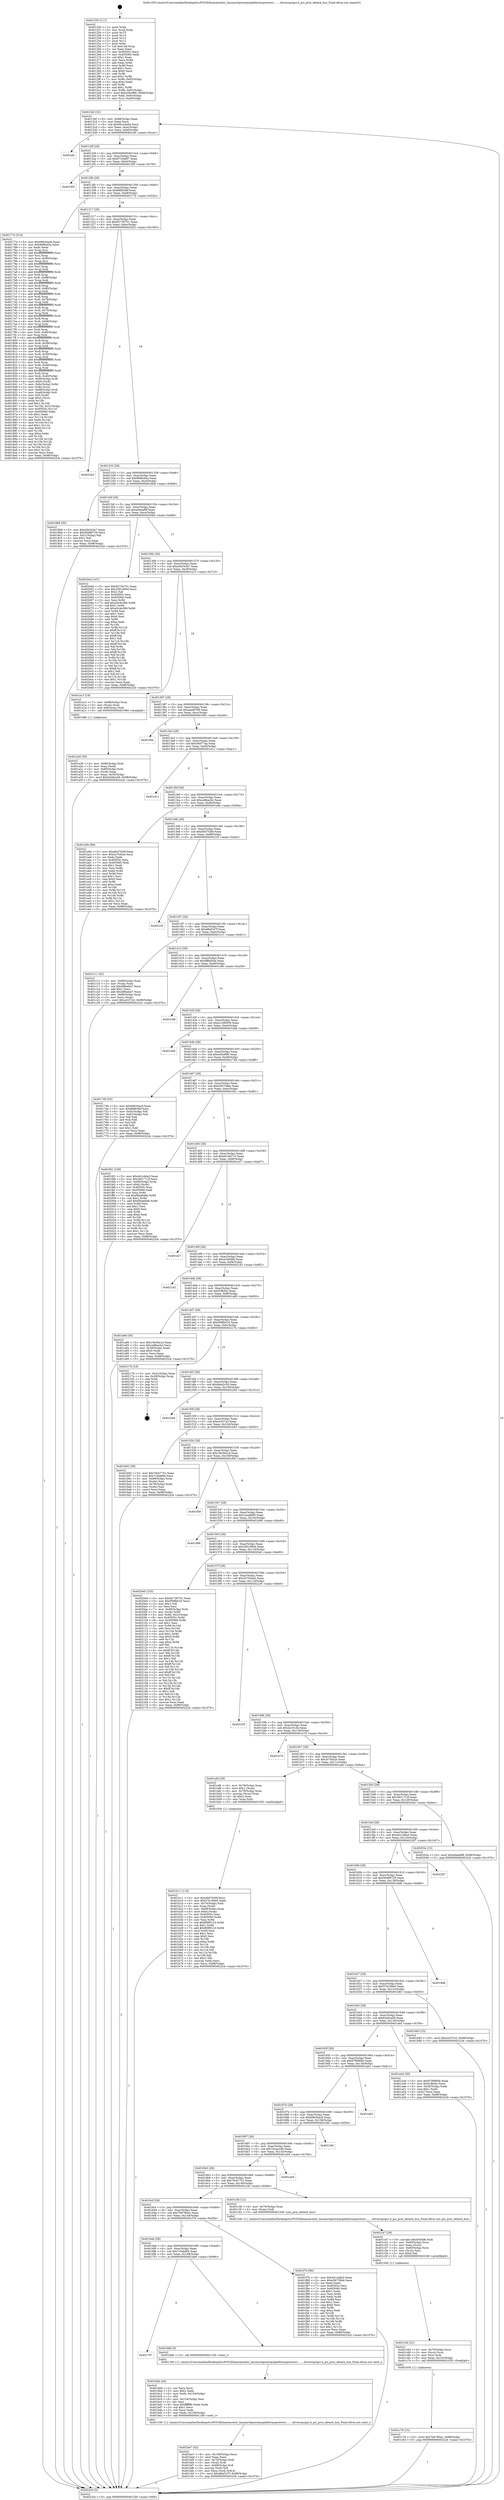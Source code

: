 digraph "0x401250" {
  label = "0x401250 (/mnt/c/Users/mathe/Desktop/tcc/POCII/binaries/extr_linuxarchpowerpcplatformspowernv........driverspcipci.h_pci_proc_detach_bus_Final-ollvm.out::main(0))"
  labelloc = "t"
  node[shape=record]

  Entry [label="",width=0.3,height=0.3,shape=circle,fillcolor=black,style=filled]
  "0x4012bf" [label="{
     0x4012bf [32]\l
     | [instrs]\l
     &nbsp;&nbsp;0x4012bf \<+6\>: mov -0x98(%rbp),%eax\l
     &nbsp;&nbsp;0x4012c5 \<+2\>: mov %eax,%ecx\l
     &nbsp;&nbsp;0x4012c7 \<+6\>: sub $0x84c24a94,%ecx\l
     &nbsp;&nbsp;0x4012cd \<+6\>: mov %eax,-0xac(%rbp)\l
     &nbsp;&nbsp;0x4012d3 \<+6\>: mov %ecx,-0xb0(%rbp)\l
     &nbsp;&nbsp;0x4012d9 \<+6\>: je 0000000000401efc \<main+0xcac\>\l
  }"]
  "0x401efc" [label="{
     0x401efc\l
  }", style=dashed]
  "0x4012df" [label="{
     0x4012df [28]\l
     | [instrs]\l
     &nbsp;&nbsp;0x4012df \<+5\>: jmp 00000000004012e4 \<main+0x94\>\l
     &nbsp;&nbsp;0x4012e4 \<+6\>: mov -0xac(%rbp),%eax\l
     &nbsp;&nbsp;0x4012ea \<+5\>: sub $0x8720a6f7,%eax\l
     &nbsp;&nbsp;0x4012ef \<+6\>: mov %eax,-0xb4(%rbp)\l
     &nbsp;&nbsp;0x4012f5 \<+6\>: je 000000000040195f \<main+0x70f\>\l
  }"]
  Exit [label="",width=0.3,height=0.3,shape=circle,fillcolor=black,style=filled,peripheries=2]
  "0x40195f" [label="{
     0x40195f\l
  }", style=dashed]
  "0x4012fb" [label="{
     0x4012fb [28]\l
     | [instrs]\l
     &nbsp;&nbsp;0x4012fb \<+5\>: jmp 0000000000401300 \<main+0xb0\>\l
     &nbsp;&nbsp;0x401300 \<+6\>: mov -0xac(%rbp),%eax\l
     &nbsp;&nbsp;0x401306 \<+5\>: sub $0x88f63fef,%eax\l
     &nbsp;&nbsp;0x40130b \<+6\>: mov %eax,-0xb8(%rbp)\l
     &nbsp;&nbsp;0x401311 \<+6\>: je 000000000040177e \<main+0x52e\>\l
  }"]
  "0x401c79" [label="{
     0x401c79 [15]\l
     | [instrs]\l
     &nbsp;&nbsp;0x401c79 \<+10\>: movl $0x7b8780a2,-0x98(%rbp)\l
     &nbsp;&nbsp;0x401c83 \<+5\>: jmp 00000000004022cb \<main+0x107b\>\l
  }"]
  "0x40177e" [label="{
     0x40177e [314]\l
     | [instrs]\l
     &nbsp;&nbsp;0x40177e \<+5\>: mov $0x69634ac8,%eax\l
     &nbsp;&nbsp;0x401783 \<+5\>: mov $0x9bf8cb5a,%ecx\l
     &nbsp;&nbsp;0x401788 \<+2\>: xor %edx,%edx\l
     &nbsp;&nbsp;0x40178a \<+3\>: mov %rsp,%rsi\l
     &nbsp;&nbsp;0x40178d \<+4\>: add $0xfffffffffffffff0,%rsi\l
     &nbsp;&nbsp;0x401791 \<+3\>: mov %rsi,%rsp\l
     &nbsp;&nbsp;0x401794 \<+7\>: mov %rsi,-0x90(%rbp)\l
     &nbsp;&nbsp;0x40179b \<+3\>: mov %rsp,%rsi\l
     &nbsp;&nbsp;0x40179e \<+4\>: add $0xfffffffffffffff0,%rsi\l
     &nbsp;&nbsp;0x4017a2 \<+3\>: mov %rsi,%rsp\l
     &nbsp;&nbsp;0x4017a5 \<+3\>: mov %rsp,%rdi\l
     &nbsp;&nbsp;0x4017a8 \<+4\>: add $0xfffffffffffffff0,%rdi\l
     &nbsp;&nbsp;0x4017ac \<+3\>: mov %rdi,%rsp\l
     &nbsp;&nbsp;0x4017af \<+7\>: mov %rdi,-0x88(%rbp)\l
     &nbsp;&nbsp;0x4017b6 \<+3\>: mov %rsp,%rdi\l
     &nbsp;&nbsp;0x4017b9 \<+4\>: add $0xfffffffffffffff0,%rdi\l
     &nbsp;&nbsp;0x4017bd \<+3\>: mov %rdi,%rsp\l
     &nbsp;&nbsp;0x4017c0 \<+4\>: mov %rdi,-0x80(%rbp)\l
     &nbsp;&nbsp;0x4017c4 \<+3\>: mov %rsp,%rdi\l
     &nbsp;&nbsp;0x4017c7 \<+4\>: add $0xfffffffffffffff0,%rdi\l
     &nbsp;&nbsp;0x4017cb \<+3\>: mov %rdi,%rsp\l
     &nbsp;&nbsp;0x4017ce \<+4\>: mov %rdi,-0x78(%rbp)\l
     &nbsp;&nbsp;0x4017d2 \<+3\>: mov %rsp,%rdi\l
     &nbsp;&nbsp;0x4017d5 \<+4\>: add $0xfffffffffffffff0,%rdi\l
     &nbsp;&nbsp;0x4017d9 \<+3\>: mov %rdi,%rsp\l
     &nbsp;&nbsp;0x4017dc \<+4\>: mov %rdi,-0x70(%rbp)\l
     &nbsp;&nbsp;0x4017e0 \<+3\>: mov %rsp,%rdi\l
     &nbsp;&nbsp;0x4017e3 \<+4\>: add $0xfffffffffffffff0,%rdi\l
     &nbsp;&nbsp;0x4017e7 \<+3\>: mov %rdi,%rsp\l
     &nbsp;&nbsp;0x4017ea \<+4\>: mov %rdi,-0x68(%rbp)\l
     &nbsp;&nbsp;0x4017ee \<+3\>: mov %rsp,%rdi\l
     &nbsp;&nbsp;0x4017f1 \<+4\>: add $0xfffffffffffffff0,%rdi\l
     &nbsp;&nbsp;0x4017f5 \<+3\>: mov %rdi,%rsp\l
     &nbsp;&nbsp;0x4017f8 \<+4\>: mov %rdi,-0x60(%rbp)\l
     &nbsp;&nbsp;0x4017fc \<+3\>: mov %rsp,%rdi\l
     &nbsp;&nbsp;0x4017ff \<+4\>: add $0xfffffffffffffff0,%rdi\l
     &nbsp;&nbsp;0x401803 \<+3\>: mov %rdi,%rsp\l
     &nbsp;&nbsp;0x401806 \<+4\>: mov %rdi,-0x58(%rbp)\l
     &nbsp;&nbsp;0x40180a \<+3\>: mov %rsp,%rdi\l
     &nbsp;&nbsp;0x40180d \<+4\>: add $0xfffffffffffffff0,%rdi\l
     &nbsp;&nbsp;0x401811 \<+3\>: mov %rdi,%rsp\l
     &nbsp;&nbsp;0x401814 \<+4\>: mov %rdi,-0x50(%rbp)\l
     &nbsp;&nbsp;0x401818 \<+3\>: mov %rsp,%rdi\l
     &nbsp;&nbsp;0x40181b \<+4\>: add $0xfffffffffffffff0,%rdi\l
     &nbsp;&nbsp;0x40181f \<+3\>: mov %rdi,%rsp\l
     &nbsp;&nbsp;0x401822 \<+4\>: mov %rdi,-0x48(%rbp)\l
     &nbsp;&nbsp;0x401826 \<+3\>: mov %rsp,%rdi\l
     &nbsp;&nbsp;0x401829 \<+4\>: add $0xfffffffffffffff0,%rdi\l
     &nbsp;&nbsp;0x40182d \<+3\>: mov %rdi,%rsp\l
     &nbsp;&nbsp;0x401830 \<+4\>: mov %rdi,-0x40(%rbp)\l
     &nbsp;&nbsp;0x401834 \<+7\>: mov -0x90(%rbp),%rdi\l
     &nbsp;&nbsp;0x40183b \<+6\>: movl $0x0,(%rdi)\l
     &nbsp;&nbsp;0x401841 \<+7\>: mov -0x9c(%rbp),%r8d\l
     &nbsp;&nbsp;0x401848 \<+3\>: mov %r8d,(%rsi)\l
     &nbsp;&nbsp;0x40184b \<+7\>: mov -0x88(%rbp),%rdi\l
     &nbsp;&nbsp;0x401852 \<+7\>: mov -0xa8(%rbp),%r9\l
     &nbsp;&nbsp;0x401859 \<+3\>: mov %r9,(%rdi)\l
     &nbsp;&nbsp;0x40185c \<+3\>: cmpl $0x2,(%rsi)\l
     &nbsp;&nbsp;0x40185f \<+4\>: setne %r10b\l
     &nbsp;&nbsp;0x401863 \<+4\>: and $0x1,%r10b\l
     &nbsp;&nbsp;0x401867 \<+4\>: mov %r10b,-0x31(%rbp)\l
     &nbsp;&nbsp;0x40186b \<+8\>: mov 0x40505c,%r11d\l
     &nbsp;&nbsp;0x401873 \<+7\>: mov 0x405060,%ebx\l
     &nbsp;&nbsp;0x40187a \<+3\>: sub $0x1,%edx\l
     &nbsp;&nbsp;0x40187d \<+3\>: mov %r11d,%r14d\l
     &nbsp;&nbsp;0x401880 \<+3\>: add %edx,%r14d\l
     &nbsp;&nbsp;0x401883 \<+4\>: imul %r14d,%r11d\l
     &nbsp;&nbsp;0x401887 \<+4\>: and $0x1,%r11d\l
     &nbsp;&nbsp;0x40188b \<+4\>: cmp $0x0,%r11d\l
     &nbsp;&nbsp;0x40188f \<+4\>: sete %r10b\l
     &nbsp;&nbsp;0x401893 \<+3\>: cmp $0xa,%ebx\l
     &nbsp;&nbsp;0x401896 \<+4\>: setl %r15b\l
     &nbsp;&nbsp;0x40189a \<+3\>: mov %r10b,%r12b\l
     &nbsp;&nbsp;0x40189d \<+3\>: and %r15b,%r12b\l
     &nbsp;&nbsp;0x4018a0 \<+3\>: xor %r15b,%r10b\l
     &nbsp;&nbsp;0x4018a3 \<+3\>: or %r10b,%r12b\l
     &nbsp;&nbsp;0x4018a6 \<+4\>: test $0x1,%r12b\l
     &nbsp;&nbsp;0x4018aa \<+3\>: cmovne %ecx,%eax\l
     &nbsp;&nbsp;0x4018ad \<+6\>: mov %eax,-0x98(%rbp)\l
     &nbsp;&nbsp;0x4018b3 \<+5\>: jmp 00000000004022cb \<main+0x107b\>\l
  }"]
  "0x401317" [label="{
     0x401317 [28]\l
     | [instrs]\l
     &nbsp;&nbsp;0x401317 \<+5\>: jmp 000000000040131c \<main+0xcc\>\l
     &nbsp;&nbsp;0x40131c \<+6\>: mov -0xac(%rbp),%eax\l
     &nbsp;&nbsp;0x401322 \<+5\>: sub $0x92736701,%eax\l
     &nbsp;&nbsp;0x401327 \<+6\>: mov %eax,-0xbc(%rbp)\l
     &nbsp;&nbsp;0x40132d \<+6\>: je 00000000004022b3 \<main+0x1063\>\l
  }"]
  "0x401c64" [label="{
     0x401c64 [21]\l
     | [instrs]\l
     &nbsp;&nbsp;0x401c64 \<+4\>: mov -0x70(%rbp),%rcx\l
     &nbsp;&nbsp;0x401c68 \<+3\>: mov (%rcx),%rcx\l
     &nbsp;&nbsp;0x401c6b \<+3\>: mov %rcx,%rdi\l
     &nbsp;&nbsp;0x401c6e \<+6\>: mov %eax,-0x15c(%rbp)\l
     &nbsp;&nbsp;0x401c74 \<+5\>: call 0000000000401030 \<free@plt\>\l
     | [calls]\l
     &nbsp;&nbsp;0x401030 \{1\} (unknown)\l
  }"]
  "0x4022b3" [label="{
     0x4022b3\l
  }", style=dashed]
  "0x401333" [label="{
     0x401333 [28]\l
     | [instrs]\l
     &nbsp;&nbsp;0x401333 \<+5\>: jmp 0000000000401338 \<main+0xe8\>\l
     &nbsp;&nbsp;0x401338 \<+6\>: mov -0xac(%rbp),%eax\l
     &nbsp;&nbsp;0x40133e \<+5\>: sub $0x9bf8cb5a,%eax\l
     &nbsp;&nbsp;0x401343 \<+6\>: mov %eax,-0xc0(%rbp)\l
     &nbsp;&nbsp;0x401349 \<+6\>: je 00000000004018b8 \<main+0x668\>\l
  }"]
  "0x401c47" [label="{
     0x401c47 [29]\l
     | [instrs]\l
     &nbsp;&nbsp;0x401c47 \<+10\>: movabs $0x4030d6,%rdi\l
     &nbsp;&nbsp;0x401c51 \<+4\>: mov -0x60(%rbp),%rcx\l
     &nbsp;&nbsp;0x401c55 \<+2\>: mov %eax,(%rcx)\l
     &nbsp;&nbsp;0x401c57 \<+4\>: mov -0x60(%rbp),%rcx\l
     &nbsp;&nbsp;0x401c5b \<+2\>: mov (%rcx),%esi\l
     &nbsp;&nbsp;0x401c5d \<+2\>: mov $0x0,%al\l
     &nbsp;&nbsp;0x401c5f \<+5\>: call 0000000000401040 \<printf@plt\>\l
     | [calls]\l
     &nbsp;&nbsp;0x401040 \{1\} (unknown)\l
  }"]
  "0x4018b8" [label="{
     0x4018b8 [30]\l
     | [instrs]\l
     &nbsp;&nbsp;0x4018b8 \<+5\>: mov $0xa5b543a7,%eax\l
     &nbsp;&nbsp;0x4018bd \<+5\>: mov $0x56d88729,%ecx\l
     &nbsp;&nbsp;0x4018c2 \<+3\>: mov -0x31(%rbp),%dl\l
     &nbsp;&nbsp;0x4018c5 \<+3\>: test $0x1,%dl\l
     &nbsp;&nbsp;0x4018c8 \<+3\>: cmovne %ecx,%eax\l
     &nbsp;&nbsp;0x4018cb \<+6\>: mov %eax,-0x98(%rbp)\l
     &nbsp;&nbsp;0x4018d1 \<+5\>: jmp 00000000004022cb \<main+0x107b\>\l
  }"]
  "0x40134f" [label="{
     0x40134f [28]\l
     | [instrs]\l
     &nbsp;&nbsp;0x40134f \<+5\>: jmp 0000000000401354 \<main+0x104\>\l
     &nbsp;&nbsp;0x401354 \<+6\>: mov -0xac(%rbp),%eax\l
     &nbsp;&nbsp;0x40135a \<+5\>: sub $0xa0eeaf9f,%eax\l
     &nbsp;&nbsp;0x40135f \<+6\>: mov %eax,-0xc4(%rbp)\l
     &nbsp;&nbsp;0x401365 \<+6\>: je 000000000040204d \<main+0xdfd\>\l
  }"]
  "0x401be7" [label="{
     0x401be7 [42]\l
     | [instrs]\l
     &nbsp;&nbsp;0x401be7 \<+6\>: mov -0x158(%rbp),%ecx\l
     &nbsp;&nbsp;0x401bed \<+3\>: imul %eax,%ecx\l
     &nbsp;&nbsp;0x401bf0 \<+4\>: mov -0x70(%rbp),%rdi\l
     &nbsp;&nbsp;0x401bf4 \<+3\>: mov (%rdi),%rdi\l
     &nbsp;&nbsp;0x401bf7 \<+4\>: mov -0x68(%rbp),%r8\l
     &nbsp;&nbsp;0x401bfb \<+3\>: movslq (%r8),%r8\l
     &nbsp;&nbsp;0x401bfe \<+4\>: mov %ecx,(%rdi,%r8,4)\l
     &nbsp;&nbsp;0x401c02 \<+10\>: movl $0xd8af1d7f,-0x98(%rbp)\l
     &nbsp;&nbsp;0x401c0c \<+5\>: jmp 00000000004022cb \<main+0x107b\>\l
  }"]
  "0x40204d" [label="{
     0x40204d [147]\l
     | [instrs]\l
     &nbsp;&nbsp;0x40204d \<+5\>: mov $0x92736701,%eax\l
     &nbsp;&nbsp;0x402052 \<+5\>: mov $0x2581d00d,%ecx\l
     &nbsp;&nbsp;0x402057 \<+2\>: mov $0x1,%dl\l
     &nbsp;&nbsp;0x402059 \<+7\>: mov 0x40505c,%esi\l
     &nbsp;&nbsp;0x402060 \<+7\>: mov 0x405060,%edi\l
     &nbsp;&nbsp;0x402067 \<+3\>: mov %esi,%r8d\l
     &nbsp;&nbsp;0x40206a \<+7\>: add $0xa5c4e389,%r8d\l
     &nbsp;&nbsp;0x402071 \<+4\>: sub $0x1,%r8d\l
     &nbsp;&nbsp;0x402075 \<+7\>: sub $0xa5c4e389,%r8d\l
     &nbsp;&nbsp;0x40207c \<+4\>: imul %r8d,%esi\l
     &nbsp;&nbsp;0x402080 \<+3\>: and $0x1,%esi\l
     &nbsp;&nbsp;0x402083 \<+3\>: cmp $0x0,%esi\l
     &nbsp;&nbsp;0x402086 \<+4\>: sete %r9b\l
     &nbsp;&nbsp;0x40208a \<+3\>: cmp $0xa,%edi\l
     &nbsp;&nbsp;0x40208d \<+4\>: setl %r10b\l
     &nbsp;&nbsp;0x402091 \<+3\>: mov %r9b,%r11b\l
     &nbsp;&nbsp;0x402094 \<+4\>: xor $0xff,%r11b\l
     &nbsp;&nbsp;0x402098 \<+3\>: mov %r10b,%bl\l
     &nbsp;&nbsp;0x40209b \<+3\>: xor $0xff,%bl\l
     &nbsp;&nbsp;0x40209e \<+3\>: xor $0x1,%dl\l
     &nbsp;&nbsp;0x4020a1 \<+3\>: mov %r11b,%r14b\l
     &nbsp;&nbsp;0x4020a4 \<+4\>: and $0xff,%r14b\l
     &nbsp;&nbsp;0x4020a8 \<+3\>: and %dl,%r9b\l
     &nbsp;&nbsp;0x4020ab \<+3\>: mov %bl,%r15b\l
     &nbsp;&nbsp;0x4020ae \<+4\>: and $0xff,%r15b\l
     &nbsp;&nbsp;0x4020b2 \<+3\>: and %dl,%r10b\l
     &nbsp;&nbsp;0x4020b5 \<+3\>: or %r9b,%r14b\l
     &nbsp;&nbsp;0x4020b8 \<+3\>: or %r10b,%r15b\l
     &nbsp;&nbsp;0x4020bb \<+3\>: xor %r15b,%r14b\l
     &nbsp;&nbsp;0x4020be \<+3\>: or %bl,%r11b\l
     &nbsp;&nbsp;0x4020c1 \<+4\>: xor $0xff,%r11b\l
     &nbsp;&nbsp;0x4020c5 \<+3\>: or $0x1,%dl\l
     &nbsp;&nbsp;0x4020c8 \<+3\>: and %dl,%r11b\l
     &nbsp;&nbsp;0x4020cb \<+3\>: or %r11b,%r14b\l
     &nbsp;&nbsp;0x4020ce \<+4\>: test $0x1,%r14b\l
     &nbsp;&nbsp;0x4020d2 \<+3\>: cmovne %ecx,%eax\l
     &nbsp;&nbsp;0x4020d5 \<+6\>: mov %eax,-0x98(%rbp)\l
     &nbsp;&nbsp;0x4020db \<+5\>: jmp 00000000004022cb \<main+0x107b\>\l
  }"]
  "0x40136b" [label="{
     0x40136b [28]\l
     | [instrs]\l
     &nbsp;&nbsp;0x40136b \<+5\>: jmp 0000000000401370 \<main+0x120\>\l
     &nbsp;&nbsp;0x401370 \<+6\>: mov -0xac(%rbp),%eax\l
     &nbsp;&nbsp;0x401376 \<+5\>: sub $0xa5b543a7,%eax\l
     &nbsp;&nbsp;0x40137b \<+6\>: mov %eax,-0xc8(%rbp)\l
     &nbsp;&nbsp;0x401381 \<+6\>: je 0000000000401a13 \<main+0x7c3\>\l
  }"]
  "0x401bbb" [label="{
     0x401bbb [44]\l
     | [instrs]\l
     &nbsp;&nbsp;0x401bbb \<+2\>: xor %ecx,%ecx\l
     &nbsp;&nbsp;0x401bbd \<+5\>: mov $0x2,%edx\l
     &nbsp;&nbsp;0x401bc2 \<+6\>: mov %edx,-0x154(%rbp)\l
     &nbsp;&nbsp;0x401bc8 \<+1\>: cltd\l
     &nbsp;&nbsp;0x401bc9 \<+6\>: mov -0x154(%rbp),%esi\l
     &nbsp;&nbsp;0x401bcf \<+2\>: idiv %esi\l
     &nbsp;&nbsp;0x401bd1 \<+6\>: imul $0xfffffffe,%edx,%edx\l
     &nbsp;&nbsp;0x401bd7 \<+3\>: sub $0x1,%ecx\l
     &nbsp;&nbsp;0x401bda \<+2\>: sub %ecx,%edx\l
     &nbsp;&nbsp;0x401bdc \<+6\>: mov %edx,-0x158(%rbp)\l
     &nbsp;&nbsp;0x401be2 \<+5\>: call 0000000000401160 \<next_i\>\l
     | [calls]\l
     &nbsp;&nbsp;0x401160 \{1\} (/mnt/c/Users/mathe/Desktop/tcc/POCII/binaries/extr_linuxarchpowerpcplatformspowernv........driverspcipci.h_pci_proc_detach_bus_Final-ollvm.out::next_i)\l
  }"]
  "0x401a13" [label="{
     0x401a13 [19]\l
     | [instrs]\l
     &nbsp;&nbsp;0x401a13 \<+7\>: mov -0x88(%rbp),%rax\l
     &nbsp;&nbsp;0x401a1a \<+3\>: mov (%rax),%rax\l
     &nbsp;&nbsp;0x401a1d \<+4\>: mov 0x8(%rax),%rdi\l
     &nbsp;&nbsp;0x401a21 \<+5\>: call 0000000000401060 \<atoi@plt\>\l
     | [calls]\l
     &nbsp;&nbsp;0x401060 \{1\} (unknown)\l
  }"]
  "0x401387" [label="{
     0x401387 [28]\l
     | [instrs]\l
     &nbsp;&nbsp;0x401387 \<+5\>: jmp 000000000040138c \<main+0x13c\>\l
     &nbsp;&nbsp;0x40138c \<+6\>: mov -0xac(%rbp),%eax\l
     &nbsp;&nbsp;0x401392 \<+5\>: sub $0xaaa6f768,%eax\l
     &nbsp;&nbsp;0x401397 \<+6\>: mov %eax,-0xcc(%rbp)\l
     &nbsp;&nbsp;0x40139d \<+6\>: je 0000000000401f0b \<main+0xcbb\>\l
  }"]
  "0x401707" [label="{
     0x401707\l
  }", style=dashed]
  "0x401f0b" [label="{
     0x401f0b\l
  }", style=dashed]
  "0x4013a3" [label="{
     0x4013a3 [28]\l
     | [instrs]\l
     &nbsp;&nbsp;0x4013a3 \<+5\>: jmp 00000000004013a8 \<main+0x158\>\l
     &nbsp;&nbsp;0x4013a8 \<+6\>: mov -0xac(%rbp),%eax\l
     &nbsp;&nbsp;0x4013ae \<+5\>: sub $0xc9af77aa,%eax\l
     &nbsp;&nbsp;0x4013b3 \<+6\>: mov %eax,-0xd0(%rbp)\l
     &nbsp;&nbsp;0x4013b9 \<+6\>: je 0000000000401d11 \<main+0xac1\>\l
  }"]
  "0x401bb6" [label="{
     0x401bb6 [5]\l
     | [instrs]\l
     &nbsp;&nbsp;0x401bb6 \<+5\>: call 0000000000401160 \<next_i\>\l
     | [calls]\l
     &nbsp;&nbsp;0x401160 \{1\} (/mnt/c/Users/mathe/Desktop/tcc/POCII/binaries/extr_linuxarchpowerpcplatformspowernv........driverspcipci.h_pci_proc_detach_bus_Final-ollvm.out::next_i)\l
  }"]
  "0x401d11" [label="{
     0x401d11\l
  }", style=dashed]
  "0x4013bf" [label="{
     0x4013bf [28]\l
     | [instrs]\l
     &nbsp;&nbsp;0x4013bf \<+5\>: jmp 00000000004013c4 \<main+0x174\>\l
     &nbsp;&nbsp;0x4013c4 \<+6\>: mov -0xac(%rbp),%eax\l
     &nbsp;&nbsp;0x4013ca \<+5\>: sub $0xce8bacb2,%eax\l
     &nbsp;&nbsp;0x4013cf \<+6\>: mov %eax,-0xd4(%rbp)\l
     &nbsp;&nbsp;0x4013d5 \<+6\>: je 0000000000401a9e \<main+0x84e\>\l
  }"]
  "0x4016eb" [label="{
     0x4016eb [28]\l
     | [instrs]\l
     &nbsp;&nbsp;0x4016eb \<+5\>: jmp 00000000004016f0 \<main+0x4a0\>\l
     &nbsp;&nbsp;0x4016f0 \<+6\>: mov -0xac(%rbp),%eax\l
     &nbsp;&nbsp;0x4016f6 \<+5\>: sub $0x7c5ebfd4,%eax\l
     &nbsp;&nbsp;0x4016fb \<+6\>: mov %eax,-0x148(%rbp)\l
     &nbsp;&nbsp;0x401701 \<+6\>: je 0000000000401bb6 \<main+0x966\>\l
  }"]
  "0x401a9e" [label="{
     0x401a9e [86]\l
     | [instrs]\l
     &nbsp;&nbsp;0x401a9e \<+5\>: mov $0xd0d7026f,%eax\l
     &nbsp;&nbsp;0x401aa3 \<+5\>: mov $0x2e7fcb2e,%ecx\l
     &nbsp;&nbsp;0x401aa8 \<+2\>: xor %edx,%edx\l
     &nbsp;&nbsp;0x401aaa \<+7\>: mov 0x40505c,%esi\l
     &nbsp;&nbsp;0x401ab1 \<+7\>: mov 0x405060,%edi\l
     &nbsp;&nbsp;0x401ab8 \<+3\>: sub $0x1,%edx\l
     &nbsp;&nbsp;0x401abb \<+3\>: mov %esi,%r8d\l
     &nbsp;&nbsp;0x401abe \<+3\>: add %edx,%r8d\l
     &nbsp;&nbsp;0x401ac1 \<+4\>: imul %r8d,%esi\l
     &nbsp;&nbsp;0x401ac5 \<+3\>: and $0x1,%esi\l
     &nbsp;&nbsp;0x401ac8 \<+3\>: cmp $0x0,%esi\l
     &nbsp;&nbsp;0x401acb \<+4\>: sete %r9b\l
     &nbsp;&nbsp;0x401acf \<+3\>: cmp $0xa,%edi\l
     &nbsp;&nbsp;0x401ad2 \<+4\>: setl %r10b\l
     &nbsp;&nbsp;0x401ad6 \<+3\>: mov %r9b,%r11b\l
     &nbsp;&nbsp;0x401ad9 \<+3\>: and %r10b,%r11b\l
     &nbsp;&nbsp;0x401adc \<+3\>: xor %r10b,%r9b\l
     &nbsp;&nbsp;0x401adf \<+3\>: or %r9b,%r11b\l
     &nbsp;&nbsp;0x401ae2 \<+4\>: test $0x1,%r11b\l
     &nbsp;&nbsp;0x401ae6 \<+3\>: cmovne %ecx,%eax\l
     &nbsp;&nbsp;0x401ae9 \<+6\>: mov %eax,-0x98(%rbp)\l
     &nbsp;&nbsp;0x401aef \<+5\>: jmp 00000000004022cb \<main+0x107b\>\l
  }"]
  "0x4013db" [label="{
     0x4013db [28]\l
     | [instrs]\l
     &nbsp;&nbsp;0x4013db \<+5\>: jmp 00000000004013e0 \<main+0x190\>\l
     &nbsp;&nbsp;0x4013e0 \<+6\>: mov -0xac(%rbp),%eax\l
     &nbsp;&nbsp;0x4013e6 \<+5\>: sub $0xd0d7026f,%eax\l
     &nbsp;&nbsp;0x4013eb \<+6\>: mov %eax,-0xd8(%rbp)\l
     &nbsp;&nbsp;0x4013f1 \<+6\>: je 00000000004021f3 \<main+0xfa3\>\l
  }"]
  "0x401f7b" [label="{
     0x401f7b [86]\l
     | [instrs]\l
     &nbsp;&nbsp;0x401f7b \<+5\>: mov $0x441cdda3,%eax\l
     &nbsp;&nbsp;0x401f80 \<+5\>: mov $0xe56759eb,%ecx\l
     &nbsp;&nbsp;0x401f85 \<+2\>: xor %edx,%edx\l
     &nbsp;&nbsp;0x401f87 \<+7\>: mov 0x40505c,%esi\l
     &nbsp;&nbsp;0x401f8e \<+7\>: mov 0x405060,%edi\l
     &nbsp;&nbsp;0x401f95 \<+3\>: sub $0x1,%edx\l
     &nbsp;&nbsp;0x401f98 \<+3\>: mov %esi,%r8d\l
     &nbsp;&nbsp;0x401f9b \<+3\>: add %edx,%r8d\l
     &nbsp;&nbsp;0x401f9e \<+4\>: imul %r8d,%esi\l
     &nbsp;&nbsp;0x401fa2 \<+3\>: and $0x1,%esi\l
     &nbsp;&nbsp;0x401fa5 \<+3\>: cmp $0x0,%esi\l
     &nbsp;&nbsp;0x401fa8 \<+4\>: sete %r9b\l
     &nbsp;&nbsp;0x401fac \<+3\>: cmp $0xa,%edi\l
     &nbsp;&nbsp;0x401faf \<+4\>: setl %r10b\l
     &nbsp;&nbsp;0x401fb3 \<+3\>: mov %r9b,%r11b\l
     &nbsp;&nbsp;0x401fb6 \<+3\>: and %r10b,%r11b\l
     &nbsp;&nbsp;0x401fb9 \<+3\>: xor %r10b,%r9b\l
     &nbsp;&nbsp;0x401fbc \<+3\>: or %r9b,%r11b\l
     &nbsp;&nbsp;0x401fbf \<+4\>: test $0x1,%r11b\l
     &nbsp;&nbsp;0x401fc3 \<+3\>: cmovne %ecx,%eax\l
     &nbsp;&nbsp;0x401fc6 \<+6\>: mov %eax,-0x98(%rbp)\l
     &nbsp;&nbsp;0x401fcc \<+5\>: jmp 00000000004022cb \<main+0x107b\>\l
  }"]
  "0x4021f3" [label="{
     0x4021f3\l
  }", style=dashed]
  "0x4013f7" [label="{
     0x4013f7 [28]\l
     | [instrs]\l
     &nbsp;&nbsp;0x4013f7 \<+5\>: jmp 00000000004013fc \<main+0x1ac\>\l
     &nbsp;&nbsp;0x4013fc \<+6\>: mov -0xac(%rbp),%eax\l
     &nbsp;&nbsp;0x401402 \<+5\>: sub $0xd8af1d7f,%eax\l
     &nbsp;&nbsp;0x401407 \<+6\>: mov %eax,-0xdc(%rbp)\l
     &nbsp;&nbsp;0x40140d \<+6\>: je 0000000000401c11 \<main+0x9c1\>\l
  }"]
  "0x4016cf" [label="{
     0x4016cf [28]\l
     | [instrs]\l
     &nbsp;&nbsp;0x4016cf \<+5\>: jmp 00000000004016d4 \<main+0x484\>\l
     &nbsp;&nbsp;0x4016d4 \<+6\>: mov -0xac(%rbp),%eax\l
     &nbsp;&nbsp;0x4016da \<+5\>: sub $0x7b8780a2,%eax\l
     &nbsp;&nbsp;0x4016df \<+6\>: mov %eax,-0x144(%rbp)\l
     &nbsp;&nbsp;0x4016e5 \<+6\>: je 0000000000401f7b \<main+0xd2b\>\l
  }"]
  "0x401c11" [label="{
     0x401c11 [42]\l
     | [instrs]\l
     &nbsp;&nbsp;0x401c11 \<+4\>: mov -0x68(%rbp),%rax\l
     &nbsp;&nbsp;0x401c15 \<+2\>: mov (%rax),%ecx\l
     &nbsp;&nbsp;0x401c17 \<+6\>: sub $0x4f9eebd7,%ecx\l
     &nbsp;&nbsp;0x401c1d \<+3\>: add $0x1,%ecx\l
     &nbsp;&nbsp;0x401c20 \<+6\>: add $0x4f9eebd7,%ecx\l
     &nbsp;&nbsp;0x401c26 \<+4\>: mov -0x68(%rbp),%rax\l
     &nbsp;&nbsp;0x401c2a \<+2\>: mov %ecx,(%rax)\l
     &nbsp;&nbsp;0x401c2c \<+10\>: movl $0xce337a3,-0x98(%rbp)\l
     &nbsp;&nbsp;0x401c36 \<+5\>: jmp 00000000004022cb \<main+0x107b\>\l
  }"]
  "0x401413" [label="{
     0x401413 [28]\l
     | [instrs]\l
     &nbsp;&nbsp;0x401413 \<+5\>: jmp 0000000000401418 \<main+0x1c8\>\l
     &nbsp;&nbsp;0x401418 \<+6\>: mov -0xac(%rbp),%eax\l
     &nbsp;&nbsp;0x40141e \<+5\>: sub $0xdffbd5da,%eax\l
     &nbsp;&nbsp;0x401423 \<+6\>: mov %eax,-0xe0(%rbp)\l
     &nbsp;&nbsp;0x401429 \<+6\>: je 0000000000401c88 \<main+0xa38\>\l
  }"]
  "0x401c3b" [label="{
     0x401c3b [12]\l
     | [instrs]\l
     &nbsp;&nbsp;0x401c3b \<+4\>: mov -0x70(%rbp),%rax\l
     &nbsp;&nbsp;0x401c3f \<+3\>: mov (%rax),%rdi\l
     &nbsp;&nbsp;0x401c42 \<+5\>: call 0000000000401240 \<pci_proc_detach_bus\>\l
     | [calls]\l
     &nbsp;&nbsp;0x401240 \{1\} (/mnt/c/Users/mathe/Desktop/tcc/POCII/binaries/extr_linuxarchpowerpcplatformspowernv........driverspcipci.h_pci_proc_detach_bus_Final-ollvm.out::pci_proc_detach_bus)\l
  }"]
  "0x401c88" [label="{
     0x401c88\l
  }", style=dashed]
  "0x40142f" [label="{
     0x40142f [28]\l
     | [instrs]\l
     &nbsp;&nbsp;0x40142f \<+5\>: jmp 0000000000401434 \<main+0x1e4\>\l
     &nbsp;&nbsp;0x401434 \<+6\>: mov -0xac(%rbp),%eax\l
     &nbsp;&nbsp;0x40143a \<+5\>: sub $0xe13d0939,%eax\l
     &nbsp;&nbsp;0x40143f \<+6\>: mov %eax,-0xe4(%rbp)\l
     &nbsp;&nbsp;0x401445 \<+6\>: je 0000000000401da8 \<main+0xb58\>\l
  }"]
  "0x4016b3" [label="{
     0x4016b3 [28]\l
     | [instrs]\l
     &nbsp;&nbsp;0x4016b3 \<+5\>: jmp 00000000004016b8 \<main+0x468\>\l
     &nbsp;&nbsp;0x4016b8 \<+6\>: mov -0xac(%rbp),%eax\l
     &nbsp;&nbsp;0x4016be \<+5\>: sub $0x78cb7751,%eax\l
     &nbsp;&nbsp;0x4016c3 \<+6\>: mov %eax,-0x140(%rbp)\l
     &nbsp;&nbsp;0x4016c9 \<+6\>: je 0000000000401c3b \<main+0x9eb\>\l
  }"]
  "0x401da8" [label="{
     0x401da8\l
  }", style=dashed]
  "0x40144b" [label="{
     0x40144b [28]\l
     | [instrs]\l
     &nbsp;&nbsp;0x40144b \<+5\>: jmp 0000000000401450 \<main+0x200\>\l
     &nbsp;&nbsp;0x401450 \<+6\>: mov -0xac(%rbp),%eax\l
     &nbsp;&nbsp;0x401456 \<+5\>: sub $0xe3fcef86,%eax\l
     &nbsp;&nbsp;0x40145b \<+6\>: mov %eax,-0xe8(%rbp)\l
     &nbsp;&nbsp;0x401461 \<+6\>: je 0000000000401749 \<main+0x4f9\>\l
  }"]
  "0x401a04" [label="{
     0x401a04\l
  }", style=dashed]
  "0x401749" [label="{
     0x401749 [53]\l
     | [instrs]\l
     &nbsp;&nbsp;0x401749 \<+5\>: mov $0x69634ac8,%eax\l
     &nbsp;&nbsp;0x40174e \<+5\>: mov $0x88f63fef,%ecx\l
     &nbsp;&nbsp;0x401753 \<+6\>: mov -0x92(%rbp),%dl\l
     &nbsp;&nbsp;0x401759 \<+7\>: mov -0x91(%rbp),%sil\l
     &nbsp;&nbsp;0x401760 \<+3\>: mov %dl,%dil\l
     &nbsp;&nbsp;0x401763 \<+3\>: and %sil,%dil\l
     &nbsp;&nbsp;0x401766 \<+3\>: xor %sil,%dl\l
     &nbsp;&nbsp;0x401769 \<+3\>: or %dl,%dil\l
     &nbsp;&nbsp;0x40176c \<+4\>: test $0x1,%dil\l
     &nbsp;&nbsp;0x401770 \<+3\>: cmovne %ecx,%eax\l
     &nbsp;&nbsp;0x401773 \<+6\>: mov %eax,-0x98(%rbp)\l
     &nbsp;&nbsp;0x401779 \<+5\>: jmp 00000000004022cb \<main+0x107b\>\l
  }"]
  "0x401467" [label="{
     0x401467 [28]\l
     | [instrs]\l
     &nbsp;&nbsp;0x401467 \<+5\>: jmp 000000000040146c \<main+0x21c\>\l
     &nbsp;&nbsp;0x40146c \<+6\>: mov -0xac(%rbp),%eax\l
     &nbsp;&nbsp;0x401472 \<+5\>: sub $0xe56759eb,%eax\l
     &nbsp;&nbsp;0x401477 \<+6\>: mov %eax,-0xec(%rbp)\l
     &nbsp;&nbsp;0x40147d \<+6\>: je 0000000000401fd1 \<main+0xd81\>\l
  }"]
  "0x4022cb" [label="{
     0x4022cb [5]\l
     | [instrs]\l
     &nbsp;&nbsp;0x4022cb \<+5\>: jmp 00000000004012bf \<main+0x6f\>\l
  }"]
  "0x401250" [label="{
     0x401250 [111]\l
     | [instrs]\l
     &nbsp;&nbsp;0x401250 \<+1\>: push %rbp\l
     &nbsp;&nbsp;0x401251 \<+3\>: mov %rsp,%rbp\l
     &nbsp;&nbsp;0x401254 \<+2\>: push %r15\l
     &nbsp;&nbsp;0x401256 \<+2\>: push %r14\l
     &nbsp;&nbsp;0x401258 \<+2\>: push %r13\l
     &nbsp;&nbsp;0x40125a \<+2\>: push %r12\l
     &nbsp;&nbsp;0x40125c \<+1\>: push %rbx\l
     &nbsp;&nbsp;0x40125d \<+7\>: sub $0x148,%rsp\l
     &nbsp;&nbsp;0x401264 \<+2\>: xor %eax,%eax\l
     &nbsp;&nbsp;0x401266 \<+7\>: mov 0x40505c,%ecx\l
     &nbsp;&nbsp;0x40126d \<+7\>: mov 0x405060,%edx\l
     &nbsp;&nbsp;0x401274 \<+3\>: sub $0x1,%eax\l
     &nbsp;&nbsp;0x401277 \<+3\>: mov %ecx,%r8d\l
     &nbsp;&nbsp;0x40127a \<+3\>: add %eax,%r8d\l
     &nbsp;&nbsp;0x40127d \<+4\>: imul %r8d,%ecx\l
     &nbsp;&nbsp;0x401281 \<+3\>: and $0x1,%ecx\l
     &nbsp;&nbsp;0x401284 \<+3\>: cmp $0x0,%ecx\l
     &nbsp;&nbsp;0x401287 \<+4\>: sete %r9b\l
     &nbsp;&nbsp;0x40128b \<+4\>: and $0x1,%r9b\l
     &nbsp;&nbsp;0x40128f \<+7\>: mov %r9b,-0x92(%rbp)\l
     &nbsp;&nbsp;0x401296 \<+3\>: cmp $0xa,%edx\l
     &nbsp;&nbsp;0x401299 \<+4\>: setl %r9b\l
     &nbsp;&nbsp;0x40129d \<+4\>: and $0x1,%r9b\l
     &nbsp;&nbsp;0x4012a1 \<+7\>: mov %r9b,-0x91(%rbp)\l
     &nbsp;&nbsp;0x4012a8 \<+10\>: movl $0xe3fcef86,-0x98(%rbp)\l
     &nbsp;&nbsp;0x4012b2 \<+6\>: mov %edi,-0x9c(%rbp)\l
     &nbsp;&nbsp;0x4012b8 \<+7\>: mov %rsi,-0xa8(%rbp)\l
  }"]
  "0x401697" [label="{
     0x401697 [28]\l
     | [instrs]\l
     &nbsp;&nbsp;0x401697 \<+5\>: jmp 000000000040169c \<main+0x44c\>\l
     &nbsp;&nbsp;0x40169c \<+6\>: mov -0xac(%rbp),%eax\l
     &nbsp;&nbsp;0x4016a2 \<+5\>: sub $0x74caa1db,%eax\l
     &nbsp;&nbsp;0x4016a7 \<+6\>: mov %eax,-0x13c(%rbp)\l
     &nbsp;&nbsp;0x4016ad \<+6\>: je 0000000000401a04 \<main+0x7b4\>\l
  }"]
  "0x401a26" [label="{
     0x401a26 [30]\l
     | [instrs]\l
     &nbsp;&nbsp;0x401a26 \<+4\>: mov -0x80(%rbp),%rdi\l
     &nbsp;&nbsp;0x401a2a \<+2\>: mov %eax,(%rdi)\l
     &nbsp;&nbsp;0x401a2c \<+4\>: mov -0x80(%rbp),%rdi\l
     &nbsp;&nbsp;0x401a30 \<+2\>: mov (%rdi),%eax\l
     &nbsp;&nbsp;0x401a32 \<+3\>: mov %eax,-0x30(%rbp)\l
     &nbsp;&nbsp;0x401a35 \<+10\>: movl $0x63e8ca59,-0x98(%rbp)\l
     &nbsp;&nbsp;0x401a3f \<+5\>: jmp 00000000004022cb \<main+0x107b\>\l
  }"]
  "0x40218d" [label="{
     0x40218d\l
  }", style=dashed]
  "0x401fd1" [label="{
     0x401fd1 [109]\l
     | [instrs]\l
     &nbsp;&nbsp;0x401fd1 \<+5\>: mov $0x441cdda3,%eax\l
     &nbsp;&nbsp;0x401fd6 \<+5\>: mov $0x3821712f,%ecx\l
     &nbsp;&nbsp;0x401fdb \<+7\>: mov -0x90(%rbp),%rdx\l
     &nbsp;&nbsp;0x401fe2 \<+6\>: movl $0x0,(%rdx)\l
     &nbsp;&nbsp;0x401fe8 \<+7\>: mov 0x40505c,%esi\l
     &nbsp;&nbsp;0x401fef \<+7\>: mov 0x405060,%edi\l
     &nbsp;&nbsp;0x401ff6 \<+3\>: mov %esi,%r8d\l
     &nbsp;&nbsp;0x401ff9 \<+7\>: sub $0xf5ba6ddb,%r8d\l
     &nbsp;&nbsp;0x402000 \<+4\>: sub $0x1,%r8d\l
     &nbsp;&nbsp;0x402004 \<+7\>: add $0xf5ba6ddb,%r8d\l
     &nbsp;&nbsp;0x40200b \<+4\>: imul %r8d,%esi\l
     &nbsp;&nbsp;0x40200f \<+3\>: and $0x1,%esi\l
     &nbsp;&nbsp;0x402012 \<+3\>: cmp $0x0,%esi\l
     &nbsp;&nbsp;0x402015 \<+4\>: sete %r9b\l
     &nbsp;&nbsp;0x402019 \<+3\>: cmp $0xa,%edi\l
     &nbsp;&nbsp;0x40201c \<+4\>: setl %r10b\l
     &nbsp;&nbsp;0x402020 \<+3\>: mov %r9b,%r11b\l
     &nbsp;&nbsp;0x402023 \<+3\>: and %r10b,%r11b\l
     &nbsp;&nbsp;0x402026 \<+3\>: xor %r10b,%r9b\l
     &nbsp;&nbsp;0x402029 \<+3\>: or %r9b,%r11b\l
     &nbsp;&nbsp;0x40202c \<+4\>: test $0x1,%r11b\l
     &nbsp;&nbsp;0x402030 \<+3\>: cmovne %ecx,%eax\l
     &nbsp;&nbsp;0x402033 \<+6\>: mov %eax,-0x98(%rbp)\l
     &nbsp;&nbsp;0x402039 \<+5\>: jmp 00000000004022cb \<main+0x107b\>\l
  }"]
  "0x401483" [label="{
     0x401483 [28]\l
     | [instrs]\l
     &nbsp;&nbsp;0x401483 \<+5\>: jmp 0000000000401488 \<main+0x238\>\l
     &nbsp;&nbsp;0x401488 \<+6\>: mov -0xac(%rbp),%eax\l
     &nbsp;&nbsp;0x40148e \<+5\>: sub $0xe618d710,%eax\l
     &nbsp;&nbsp;0x401493 \<+6\>: mov %eax,-0xf0(%rbp)\l
     &nbsp;&nbsp;0x401499 \<+6\>: je 0000000000401e27 \<main+0xbd7\>\l
  }"]
  "0x40167b" [label="{
     0x40167b [28]\l
     | [instrs]\l
     &nbsp;&nbsp;0x40167b \<+5\>: jmp 0000000000401680 \<main+0x430\>\l
     &nbsp;&nbsp;0x401680 \<+6\>: mov -0xac(%rbp),%eax\l
     &nbsp;&nbsp;0x401686 \<+5\>: sub $0x69634ac8,%eax\l
     &nbsp;&nbsp;0x40168b \<+6\>: mov %eax,-0x138(%rbp)\l
     &nbsp;&nbsp;0x401691 \<+6\>: je 000000000040218d \<main+0xf3d\>\l
  }"]
  "0x401e27" [label="{
     0x401e27\l
  }", style=dashed]
  "0x40149f" [label="{
     0x40149f [28]\l
     | [instrs]\l
     &nbsp;&nbsp;0x40149f \<+5\>: jmp 00000000004014a4 \<main+0x254\>\l
     &nbsp;&nbsp;0x4014a4 \<+6\>: mov -0xac(%rbp),%eax\l
     &nbsp;&nbsp;0x4014aa \<+5\>: sub $0xec5bf4fd,%eax\l
     &nbsp;&nbsp;0x4014af \<+6\>: mov %eax,-0xf4(%rbp)\l
     &nbsp;&nbsp;0x4014b5 \<+6\>: je 00000000004021d2 \<main+0xf82\>\l
  }"]
  "0x401a62" [label="{
     0x401a62\l
  }", style=dashed]
  "0x4021d2" [label="{
     0x4021d2\l
  }", style=dashed]
  "0x4014bb" [label="{
     0x4014bb [28]\l
     | [instrs]\l
     &nbsp;&nbsp;0x4014bb \<+5\>: jmp 00000000004014c0 \<main+0x270\>\l
     &nbsp;&nbsp;0x4014c0 \<+6\>: mov -0xac(%rbp),%eax\l
     &nbsp;&nbsp;0x4014c6 \<+5\>: sub $0xf1ffcf4c,%eax\l
     &nbsp;&nbsp;0x4014cb \<+6\>: mov %eax,-0xf8(%rbp)\l
     &nbsp;&nbsp;0x4014d1 \<+6\>: je 0000000000401a80 \<main+0x830\>\l
  }"]
  "0x401b11" [label="{
     0x401b11 [114]\l
     | [instrs]\l
     &nbsp;&nbsp;0x401b11 \<+5\>: mov $0xd0d7026f,%ecx\l
     &nbsp;&nbsp;0x401b16 \<+5\>: mov $0x57b190e0,%edx\l
     &nbsp;&nbsp;0x401b1b \<+4\>: mov -0x70(%rbp),%rdi\l
     &nbsp;&nbsp;0x401b1f \<+3\>: mov %rax,(%rdi)\l
     &nbsp;&nbsp;0x401b22 \<+4\>: mov -0x68(%rbp),%rax\l
     &nbsp;&nbsp;0x401b26 \<+6\>: movl $0x0,(%rax)\l
     &nbsp;&nbsp;0x401b2c \<+7\>: mov 0x40505c,%esi\l
     &nbsp;&nbsp;0x401b33 \<+8\>: mov 0x405060,%r8d\l
     &nbsp;&nbsp;0x401b3b \<+3\>: mov %esi,%r9d\l
     &nbsp;&nbsp;0x401b3e \<+7\>: sub $0xf69f9123,%r9d\l
     &nbsp;&nbsp;0x401b45 \<+4\>: sub $0x1,%r9d\l
     &nbsp;&nbsp;0x401b49 \<+7\>: add $0xf69f9123,%r9d\l
     &nbsp;&nbsp;0x401b50 \<+4\>: imul %r9d,%esi\l
     &nbsp;&nbsp;0x401b54 \<+3\>: and $0x1,%esi\l
     &nbsp;&nbsp;0x401b57 \<+3\>: cmp $0x0,%esi\l
     &nbsp;&nbsp;0x401b5a \<+4\>: sete %r10b\l
     &nbsp;&nbsp;0x401b5e \<+4\>: cmp $0xa,%r8d\l
     &nbsp;&nbsp;0x401b62 \<+4\>: setl %r11b\l
     &nbsp;&nbsp;0x401b66 \<+3\>: mov %r10b,%bl\l
     &nbsp;&nbsp;0x401b69 \<+3\>: and %r11b,%bl\l
     &nbsp;&nbsp;0x401b6c \<+3\>: xor %r11b,%r10b\l
     &nbsp;&nbsp;0x401b6f \<+3\>: or %r10b,%bl\l
     &nbsp;&nbsp;0x401b72 \<+3\>: test $0x1,%bl\l
     &nbsp;&nbsp;0x401b75 \<+3\>: cmovne %edx,%ecx\l
     &nbsp;&nbsp;0x401b78 \<+6\>: mov %ecx,-0x98(%rbp)\l
     &nbsp;&nbsp;0x401b7e \<+5\>: jmp 00000000004022cb \<main+0x107b\>\l
  }"]
  "0x401a80" [label="{
     0x401a80 [30]\l
     | [instrs]\l
     &nbsp;&nbsp;0x401a80 \<+5\>: mov $0x19e36a1d,%eax\l
     &nbsp;&nbsp;0x401a85 \<+5\>: mov $0xce8bacb2,%ecx\l
     &nbsp;&nbsp;0x401a8a \<+3\>: mov -0x30(%rbp),%edx\l
     &nbsp;&nbsp;0x401a8d \<+3\>: cmp $0x0,%edx\l
     &nbsp;&nbsp;0x401a90 \<+3\>: cmove %ecx,%eax\l
     &nbsp;&nbsp;0x401a93 \<+6\>: mov %eax,-0x98(%rbp)\l
     &nbsp;&nbsp;0x401a99 \<+5\>: jmp 00000000004022cb \<main+0x107b\>\l
  }"]
  "0x4014d7" [label="{
     0x4014d7 [28]\l
     | [instrs]\l
     &nbsp;&nbsp;0x4014d7 \<+5\>: jmp 00000000004014dc \<main+0x28c\>\l
     &nbsp;&nbsp;0x4014dc \<+6\>: mov -0xac(%rbp),%eax\l
     &nbsp;&nbsp;0x4014e2 \<+5\>: sub $0xf598b016,%eax\l
     &nbsp;&nbsp;0x4014e7 \<+6\>: mov %eax,-0xfc(%rbp)\l
     &nbsp;&nbsp;0x4014ed \<+6\>: je 000000000040217b \<main+0xf2b\>\l
  }"]
  "0x40165f" [label="{
     0x40165f [28]\l
     | [instrs]\l
     &nbsp;&nbsp;0x40165f \<+5\>: jmp 0000000000401664 \<main+0x414\>\l
     &nbsp;&nbsp;0x401664 \<+6\>: mov -0xac(%rbp),%eax\l
     &nbsp;&nbsp;0x40166a \<+5\>: sub $0x67f9960b,%eax\l
     &nbsp;&nbsp;0x40166f \<+6\>: mov %eax,-0x134(%rbp)\l
     &nbsp;&nbsp;0x401675 \<+6\>: je 0000000000401a62 \<main+0x812\>\l
  }"]
  "0x40217b" [label="{
     0x40217b [18]\l
     | [instrs]\l
     &nbsp;&nbsp;0x40217b \<+3\>: mov -0x2c(%rbp),%eax\l
     &nbsp;&nbsp;0x40217e \<+4\>: lea -0x28(%rbp),%rsp\l
     &nbsp;&nbsp;0x402182 \<+1\>: pop %rbx\l
     &nbsp;&nbsp;0x402183 \<+2\>: pop %r12\l
     &nbsp;&nbsp;0x402185 \<+2\>: pop %r13\l
     &nbsp;&nbsp;0x402187 \<+2\>: pop %r14\l
     &nbsp;&nbsp;0x402189 \<+2\>: pop %r15\l
     &nbsp;&nbsp;0x40218b \<+1\>: pop %rbp\l
     &nbsp;&nbsp;0x40218c \<+1\>: ret\l
  }"]
  "0x4014f3" [label="{
     0x4014f3 [28]\l
     | [instrs]\l
     &nbsp;&nbsp;0x4014f3 \<+5\>: jmp 00000000004014f8 \<main+0x2a8\>\l
     &nbsp;&nbsp;0x4014f8 \<+6\>: mov -0xac(%rbp),%eax\l
     &nbsp;&nbsp;0x4014fe \<+5\>: sub $0xfada2c5d,%eax\l
     &nbsp;&nbsp;0x401503 \<+6\>: mov %eax,-0x100(%rbp)\l
     &nbsp;&nbsp;0x401509 \<+6\>: je 000000000040226d \<main+0x101d\>\l
  }"]
  "0x401a44" [label="{
     0x401a44 [30]\l
     | [instrs]\l
     &nbsp;&nbsp;0x401a44 \<+5\>: mov $0x67f9960b,%eax\l
     &nbsp;&nbsp;0x401a49 \<+5\>: mov $0xf1ffcf4c,%ecx\l
     &nbsp;&nbsp;0x401a4e \<+3\>: mov -0x30(%rbp),%edx\l
     &nbsp;&nbsp;0x401a51 \<+3\>: cmp $0x1,%edx\l
     &nbsp;&nbsp;0x401a54 \<+3\>: cmovl %ecx,%eax\l
     &nbsp;&nbsp;0x401a57 \<+6\>: mov %eax,-0x98(%rbp)\l
     &nbsp;&nbsp;0x401a5d \<+5\>: jmp 00000000004022cb \<main+0x107b\>\l
  }"]
  "0x40226d" [label="{
     0x40226d\l
  }", style=dashed]
  "0x40150f" [label="{
     0x40150f [28]\l
     | [instrs]\l
     &nbsp;&nbsp;0x40150f \<+5\>: jmp 0000000000401514 \<main+0x2c4\>\l
     &nbsp;&nbsp;0x401514 \<+6\>: mov -0xac(%rbp),%eax\l
     &nbsp;&nbsp;0x40151a \<+5\>: sub $0xce337a3,%eax\l
     &nbsp;&nbsp;0x40151f \<+6\>: mov %eax,-0x104(%rbp)\l
     &nbsp;&nbsp;0x401525 \<+6\>: je 0000000000401b92 \<main+0x942\>\l
  }"]
  "0x401643" [label="{
     0x401643 [28]\l
     | [instrs]\l
     &nbsp;&nbsp;0x401643 \<+5\>: jmp 0000000000401648 \<main+0x3f8\>\l
     &nbsp;&nbsp;0x401648 \<+6\>: mov -0xac(%rbp),%eax\l
     &nbsp;&nbsp;0x40164e \<+5\>: sub $0x63e8ca59,%eax\l
     &nbsp;&nbsp;0x401653 \<+6\>: mov %eax,-0x130(%rbp)\l
     &nbsp;&nbsp;0x401659 \<+6\>: je 0000000000401a44 \<main+0x7f4\>\l
  }"]
  "0x401b92" [label="{
     0x401b92 [36]\l
     | [instrs]\l
     &nbsp;&nbsp;0x401b92 \<+5\>: mov $0x78cb7751,%eax\l
     &nbsp;&nbsp;0x401b97 \<+5\>: mov $0x7c5ebfd4,%ecx\l
     &nbsp;&nbsp;0x401b9c \<+4\>: mov -0x68(%rbp),%rdx\l
     &nbsp;&nbsp;0x401ba0 \<+2\>: mov (%rdx),%esi\l
     &nbsp;&nbsp;0x401ba2 \<+4\>: mov -0x78(%rbp),%rdx\l
     &nbsp;&nbsp;0x401ba6 \<+2\>: cmp (%rdx),%esi\l
     &nbsp;&nbsp;0x401ba8 \<+3\>: cmovl %ecx,%eax\l
     &nbsp;&nbsp;0x401bab \<+6\>: mov %eax,-0x98(%rbp)\l
     &nbsp;&nbsp;0x401bb1 \<+5\>: jmp 00000000004022cb \<main+0x107b\>\l
  }"]
  "0x40152b" [label="{
     0x40152b [28]\l
     | [instrs]\l
     &nbsp;&nbsp;0x40152b \<+5\>: jmp 0000000000401530 \<main+0x2e0\>\l
     &nbsp;&nbsp;0x401530 \<+6\>: mov -0xac(%rbp),%eax\l
     &nbsp;&nbsp;0x401536 \<+5\>: sub $0x19e36a1d,%eax\l
     &nbsp;&nbsp;0x40153b \<+6\>: mov %eax,-0x108(%rbp)\l
     &nbsp;&nbsp;0x401541 \<+6\>: je 0000000000401f58 \<main+0xd08\>\l
  }"]
  "0x401b83" [label="{
     0x401b83 [15]\l
     | [instrs]\l
     &nbsp;&nbsp;0x401b83 \<+10\>: movl $0xce337a3,-0x98(%rbp)\l
     &nbsp;&nbsp;0x401b8d \<+5\>: jmp 00000000004022cb \<main+0x107b\>\l
  }"]
  "0x401f58" [label="{
     0x401f58\l
  }", style=dashed]
  "0x401547" [label="{
     0x401547 [28]\l
     | [instrs]\l
     &nbsp;&nbsp;0x401547 \<+5\>: jmp 000000000040154c \<main+0x2fc\>\l
     &nbsp;&nbsp;0x40154c \<+6\>: mov -0xac(%rbp),%eax\l
     &nbsp;&nbsp;0x401552 \<+5\>: sub $0x1eeafb85,%eax\l
     &nbsp;&nbsp;0x401557 \<+6\>: mov %eax,-0x10c(%rbp)\l
     &nbsp;&nbsp;0x40155d \<+6\>: je 0000000000401d99 \<main+0xb49\>\l
  }"]
  "0x401627" [label="{
     0x401627 [28]\l
     | [instrs]\l
     &nbsp;&nbsp;0x401627 \<+5\>: jmp 000000000040162c \<main+0x3dc\>\l
     &nbsp;&nbsp;0x40162c \<+6\>: mov -0xac(%rbp),%eax\l
     &nbsp;&nbsp;0x401632 \<+5\>: sub $0x57b190e0,%eax\l
     &nbsp;&nbsp;0x401637 \<+6\>: mov %eax,-0x12c(%rbp)\l
     &nbsp;&nbsp;0x40163d \<+6\>: je 0000000000401b83 \<main+0x933\>\l
  }"]
  "0x401d99" [label="{
     0x401d99\l
  }", style=dashed]
  "0x401563" [label="{
     0x401563 [28]\l
     | [instrs]\l
     &nbsp;&nbsp;0x401563 \<+5\>: jmp 0000000000401568 \<main+0x318\>\l
     &nbsp;&nbsp;0x401568 \<+6\>: mov -0xac(%rbp),%eax\l
     &nbsp;&nbsp;0x40156e \<+5\>: sub $0x2581d00d,%eax\l
     &nbsp;&nbsp;0x401573 \<+6\>: mov %eax,-0x110(%rbp)\l
     &nbsp;&nbsp;0x401579 \<+6\>: je 00000000004020e0 \<main+0xe90\>\l
  }"]
  "0x4018d6" [label="{
     0x4018d6\l
  }", style=dashed]
  "0x4020e0" [label="{
     0x4020e0 [155]\l
     | [instrs]\l
     &nbsp;&nbsp;0x4020e0 \<+5\>: mov $0x92736701,%eax\l
     &nbsp;&nbsp;0x4020e5 \<+5\>: mov $0xf598b016,%ecx\l
     &nbsp;&nbsp;0x4020ea \<+2\>: mov $0x1,%dl\l
     &nbsp;&nbsp;0x4020ec \<+2\>: xor %esi,%esi\l
     &nbsp;&nbsp;0x4020ee \<+7\>: mov -0x90(%rbp),%rdi\l
     &nbsp;&nbsp;0x4020f5 \<+3\>: mov (%rdi),%r8d\l
     &nbsp;&nbsp;0x4020f8 \<+4\>: mov %r8d,-0x2c(%rbp)\l
     &nbsp;&nbsp;0x4020fc \<+8\>: mov 0x40505c,%r8d\l
     &nbsp;&nbsp;0x402104 \<+8\>: mov 0x405060,%r9d\l
     &nbsp;&nbsp;0x40210c \<+3\>: sub $0x1,%esi\l
     &nbsp;&nbsp;0x40210f \<+3\>: mov %r8d,%r10d\l
     &nbsp;&nbsp;0x402112 \<+3\>: add %esi,%r10d\l
     &nbsp;&nbsp;0x402115 \<+4\>: imul %r10d,%r8d\l
     &nbsp;&nbsp;0x402119 \<+4\>: and $0x1,%r8d\l
     &nbsp;&nbsp;0x40211d \<+4\>: cmp $0x0,%r8d\l
     &nbsp;&nbsp;0x402121 \<+4\>: sete %r11b\l
     &nbsp;&nbsp;0x402125 \<+4\>: cmp $0xa,%r9d\l
     &nbsp;&nbsp;0x402129 \<+3\>: setl %bl\l
     &nbsp;&nbsp;0x40212c \<+3\>: mov %r11b,%r14b\l
     &nbsp;&nbsp;0x40212f \<+4\>: xor $0xff,%r14b\l
     &nbsp;&nbsp;0x402133 \<+3\>: mov %bl,%r15b\l
     &nbsp;&nbsp;0x402136 \<+4\>: xor $0xff,%r15b\l
     &nbsp;&nbsp;0x40213a \<+3\>: xor $0x1,%dl\l
     &nbsp;&nbsp;0x40213d \<+3\>: mov %r14b,%r12b\l
     &nbsp;&nbsp;0x402140 \<+4\>: and $0xff,%r12b\l
     &nbsp;&nbsp;0x402144 \<+3\>: and %dl,%r11b\l
     &nbsp;&nbsp;0x402147 \<+3\>: mov %r15b,%r13b\l
     &nbsp;&nbsp;0x40214a \<+4\>: and $0xff,%r13b\l
     &nbsp;&nbsp;0x40214e \<+2\>: and %dl,%bl\l
     &nbsp;&nbsp;0x402150 \<+3\>: or %r11b,%r12b\l
     &nbsp;&nbsp;0x402153 \<+3\>: or %bl,%r13b\l
     &nbsp;&nbsp;0x402156 \<+3\>: xor %r13b,%r12b\l
     &nbsp;&nbsp;0x402159 \<+3\>: or %r15b,%r14b\l
     &nbsp;&nbsp;0x40215c \<+4\>: xor $0xff,%r14b\l
     &nbsp;&nbsp;0x402160 \<+3\>: or $0x1,%dl\l
     &nbsp;&nbsp;0x402163 \<+3\>: and %dl,%r14b\l
     &nbsp;&nbsp;0x402166 \<+3\>: or %r14b,%r12b\l
     &nbsp;&nbsp;0x402169 \<+4\>: test $0x1,%r12b\l
     &nbsp;&nbsp;0x40216d \<+3\>: cmovne %ecx,%eax\l
     &nbsp;&nbsp;0x402170 \<+6\>: mov %eax,-0x98(%rbp)\l
     &nbsp;&nbsp;0x402176 \<+5\>: jmp 00000000004022cb \<main+0x107b\>\l
  }"]
  "0x40157f" [label="{
     0x40157f [28]\l
     | [instrs]\l
     &nbsp;&nbsp;0x40157f \<+5\>: jmp 0000000000401584 \<main+0x334\>\l
     &nbsp;&nbsp;0x401584 \<+6\>: mov -0xac(%rbp),%eax\l
     &nbsp;&nbsp;0x40158a \<+5\>: sub $0x2b703ea2,%eax\l
     &nbsp;&nbsp;0x40158f \<+6\>: mov %eax,-0x114(%rbp)\l
     &nbsp;&nbsp;0x401595 \<+6\>: je 0000000000402230 \<main+0xfe0\>\l
  }"]
  "0x40160b" [label="{
     0x40160b [28]\l
     | [instrs]\l
     &nbsp;&nbsp;0x40160b \<+5\>: jmp 0000000000401610 \<main+0x3c0\>\l
     &nbsp;&nbsp;0x401610 \<+6\>: mov -0xac(%rbp),%eax\l
     &nbsp;&nbsp;0x401616 \<+5\>: sub $0x56d88729,%eax\l
     &nbsp;&nbsp;0x40161b \<+6\>: mov %eax,-0x128(%rbp)\l
     &nbsp;&nbsp;0x401621 \<+6\>: je 00000000004018d6 \<main+0x686\>\l
  }"]
  "0x402230" [label="{
     0x402230\l
  }", style=dashed]
  "0x40159b" [label="{
     0x40159b [28]\l
     | [instrs]\l
     &nbsp;&nbsp;0x40159b \<+5\>: jmp 00000000004015a0 \<main+0x350\>\l
     &nbsp;&nbsp;0x4015a0 \<+6\>: mov -0xac(%rbp),%eax\l
     &nbsp;&nbsp;0x4015a6 \<+5\>: sub $0x2e1f1cfa,%eax\l
     &nbsp;&nbsp;0x4015ab \<+6\>: mov %eax,-0x118(%rbp)\l
     &nbsp;&nbsp;0x4015b1 \<+6\>: je 0000000000401e7d \<main+0xc2d\>\l
  }"]
  "0x402297" [label="{
     0x402297\l
  }", style=dashed]
  "0x401e7d" [label="{
     0x401e7d\l
  }", style=dashed]
  "0x4015b7" [label="{
     0x4015b7 [28]\l
     | [instrs]\l
     &nbsp;&nbsp;0x4015b7 \<+5\>: jmp 00000000004015bc \<main+0x36c\>\l
     &nbsp;&nbsp;0x4015bc \<+6\>: mov -0xac(%rbp),%eax\l
     &nbsp;&nbsp;0x4015c2 \<+5\>: sub $0x2e7fcb2e,%eax\l
     &nbsp;&nbsp;0x4015c7 \<+6\>: mov %eax,-0x11c(%rbp)\l
     &nbsp;&nbsp;0x4015cd \<+6\>: je 0000000000401af4 \<main+0x8a4\>\l
  }"]
  "0x4015ef" [label="{
     0x4015ef [28]\l
     | [instrs]\l
     &nbsp;&nbsp;0x4015ef \<+5\>: jmp 00000000004015f4 \<main+0x3a4\>\l
     &nbsp;&nbsp;0x4015f4 \<+6\>: mov -0xac(%rbp),%eax\l
     &nbsp;&nbsp;0x4015fa \<+5\>: sub $0x441cdda3,%eax\l
     &nbsp;&nbsp;0x4015ff \<+6\>: mov %eax,-0x124(%rbp)\l
     &nbsp;&nbsp;0x401605 \<+6\>: je 0000000000402297 \<main+0x1047\>\l
  }"]
  "0x401af4" [label="{
     0x401af4 [29]\l
     | [instrs]\l
     &nbsp;&nbsp;0x401af4 \<+4\>: mov -0x78(%rbp),%rax\l
     &nbsp;&nbsp;0x401af8 \<+6\>: movl $0x1,(%rax)\l
     &nbsp;&nbsp;0x401afe \<+4\>: mov -0x78(%rbp),%rax\l
     &nbsp;&nbsp;0x401b02 \<+3\>: movslq (%rax),%rax\l
     &nbsp;&nbsp;0x401b05 \<+4\>: shl $0x2,%rax\l
     &nbsp;&nbsp;0x401b09 \<+3\>: mov %rax,%rdi\l
     &nbsp;&nbsp;0x401b0c \<+5\>: call 0000000000401050 \<malloc@plt\>\l
     | [calls]\l
     &nbsp;&nbsp;0x401050 \{1\} (unknown)\l
  }"]
  "0x4015d3" [label="{
     0x4015d3 [28]\l
     | [instrs]\l
     &nbsp;&nbsp;0x4015d3 \<+5\>: jmp 00000000004015d8 \<main+0x388\>\l
     &nbsp;&nbsp;0x4015d8 \<+6\>: mov -0xac(%rbp),%eax\l
     &nbsp;&nbsp;0x4015de \<+5\>: sub $0x3821712f,%eax\l
     &nbsp;&nbsp;0x4015e3 \<+6\>: mov %eax,-0x120(%rbp)\l
     &nbsp;&nbsp;0x4015e9 \<+6\>: je 000000000040203e \<main+0xdee\>\l
  }"]
  "0x40203e" [label="{
     0x40203e [15]\l
     | [instrs]\l
     &nbsp;&nbsp;0x40203e \<+10\>: movl $0xa0eeaf9f,-0x98(%rbp)\l
     &nbsp;&nbsp;0x402048 \<+5\>: jmp 00000000004022cb \<main+0x107b\>\l
  }"]
  Entry -> "0x401250" [label=" 1"]
  "0x4012bf" -> "0x401efc" [label=" 0"]
  "0x4012bf" -> "0x4012df" [label=" 20"]
  "0x40217b" -> Exit [label=" 1"]
  "0x4012df" -> "0x40195f" [label=" 0"]
  "0x4012df" -> "0x4012fb" [label=" 20"]
  "0x4020e0" -> "0x4022cb" [label=" 1"]
  "0x4012fb" -> "0x40177e" [label=" 1"]
  "0x4012fb" -> "0x401317" [label=" 19"]
  "0x40204d" -> "0x4022cb" [label=" 1"]
  "0x401317" -> "0x4022b3" [label=" 0"]
  "0x401317" -> "0x401333" [label=" 19"]
  "0x40203e" -> "0x4022cb" [label=" 1"]
  "0x401333" -> "0x4018b8" [label=" 1"]
  "0x401333" -> "0x40134f" [label=" 18"]
  "0x401fd1" -> "0x4022cb" [label=" 1"]
  "0x40134f" -> "0x40204d" [label=" 1"]
  "0x40134f" -> "0x40136b" [label=" 17"]
  "0x401f7b" -> "0x4022cb" [label=" 1"]
  "0x40136b" -> "0x401a13" [label=" 1"]
  "0x40136b" -> "0x401387" [label=" 16"]
  "0x401c79" -> "0x4022cb" [label=" 1"]
  "0x401387" -> "0x401f0b" [label=" 0"]
  "0x401387" -> "0x4013a3" [label=" 16"]
  "0x401c64" -> "0x401c79" [label=" 1"]
  "0x4013a3" -> "0x401d11" [label=" 0"]
  "0x4013a3" -> "0x4013bf" [label=" 16"]
  "0x401c47" -> "0x401c64" [label=" 1"]
  "0x4013bf" -> "0x401a9e" [label=" 1"]
  "0x4013bf" -> "0x4013db" [label=" 15"]
  "0x401c11" -> "0x4022cb" [label=" 1"]
  "0x4013db" -> "0x4021f3" [label=" 0"]
  "0x4013db" -> "0x4013f7" [label=" 15"]
  "0x401be7" -> "0x4022cb" [label=" 1"]
  "0x4013f7" -> "0x401c11" [label=" 1"]
  "0x4013f7" -> "0x401413" [label=" 14"]
  "0x401bb6" -> "0x401bbb" [label=" 1"]
  "0x401413" -> "0x401c88" [label=" 0"]
  "0x401413" -> "0x40142f" [label=" 14"]
  "0x4016eb" -> "0x401707" [label=" 0"]
  "0x40142f" -> "0x401da8" [label=" 0"]
  "0x40142f" -> "0x40144b" [label=" 14"]
  "0x401c3b" -> "0x401c47" [label=" 1"]
  "0x40144b" -> "0x401749" [label=" 1"]
  "0x40144b" -> "0x401467" [label=" 13"]
  "0x401749" -> "0x4022cb" [label=" 1"]
  "0x401250" -> "0x4012bf" [label=" 1"]
  "0x4022cb" -> "0x4012bf" [label=" 19"]
  "0x4016cf" -> "0x4016eb" [label=" 1"]
  "0x40177e" -> "0x4022cb" [label=" 1"]
  "0x4018b8" -> "0x4022cb" [label=" 1"]
  "0x401a13" -> "0x401a26" [label=" 1"]
  "0x401a26" -> "0x4022cb" [label=" 1"]
  "0x401bbb" -> "0x401be7" [label=" 1"]
  "0x401467" -> "0x401fd1" [label=" 1"]
  "0x401467" -> "0x401483" [label=" 12"]
  "0x4016b3" -> "0x4016cf" [label=" 2"]
  "0x401483" -> "0x401e27" [label=" 0"]
  "0x401483" -> "0x40149f" [label=" 12"]
  "0x4016eb" -> "0x401bb6" [label=" 1"]
  "0x40149f" -> "0x4021d2" [label=" 0"]
  "0x40149f" -> "0x4014bb" [label=" 12"]
  "0x401697" -> "0x4016b3" [label=" 3"]
  "0x4014bb" -> "0x401a80" [label=" 1"]
  "0x4014bb" -> "0x4014d7" [label=" 11"]
  "0x4016cf" -> "0x401f7b" [label=" 1"]
  "0x4014d7" -> "0x40217b" [label=" 1"]
  "0x4014d7" -> "0x4014f3" [label=" 10"]
  "0x40167b" -> "0x401697" [label=" 3"]
  "0x4014f3" -> "0x40226d" [label=" 0"]
  "0x4014f3" -> "0x40150f" [label=" 10"]
  "0x40167b" -> "0x40218d" [label=" 0"]
  "0x40150f" -> "0x401b92" [label=" 2"]
  "0x40150f" -> "0x40152b" [label=" 8"]
  "0x40165f" -> "0x40167b" [label=" 3"]
  "0x40152b" -> "0x401f58" [label=" 0"]
  "0x40152b" -> "0x401547" [label=" 8"]
  "0x40165f" -> "0x401a62" [label=" 0"]
  "0x401547" -> "0x401d99" [label=" 0"]
  "0x401547" -> "0x401563" [label=" 8"]
  "0x401b92" -> "0x4022cb" [label=" 2"]
  "0x401563" -> "0x4020e0" [label=" 1"]
  "0x401563" -> "0x40157f" [label=" 7"]
  "0x401b83" -> "0x4022cb" [label=" 1"]
  "0x40157f" -> "0x402230" [label=" 0"]
  "0x40157f" -> "0x40159b" [label=" 7"]
  "0x401af4" -> "0x401b11" [label=" 1"]
  "0x40159b" -> "0x401e7d" [label=" 0"]
  "0x40159b" -> "0x4015b7" [label=" 7"]
  "0x401a9e" -> "0x4022cb" [label=" 1"]
  "0x4015b7" -> "0x401af4" [label=" 1"]
  "0x4015b7" -> "0x4015d3" [label=" 6"]
  "0x401a44" -> "0x4022cb" [label=" 1"]
  "0x4015d3" -> "0x40203e" [label=" 1"]
  "0x4015d3" -> "0x4015ef" [label=" 5"]
  "0x401a80" -> "0x4022cb" [label=" 1"]
  "0x4015ef" -> "0x402297" [label=" 0"]
  "0x4015ef" -> "0x40160b" [label=" 5"]
  "0x401b11" -> "0x4022cb" [label=" 1"]
  "0x40160b" -> "0x4018d6" [label=" 0"]
  "0x40160b" -> "0x401627" [label=" 5"]
  "0x401697" -> "0x401a04" [label=" 0"]
  "0x401627" -> "0x401b83" [label=" 1"]
  "0x401627" -> "0x401643" [label=" 4"]
  "0x4016b3" -> "0x401c3b" [label=" 1"]
  "0x401643" -> "0x401a44" [label=" 1"]
  "0x401643" -> "0x40165f" [label=" 3"]
}

